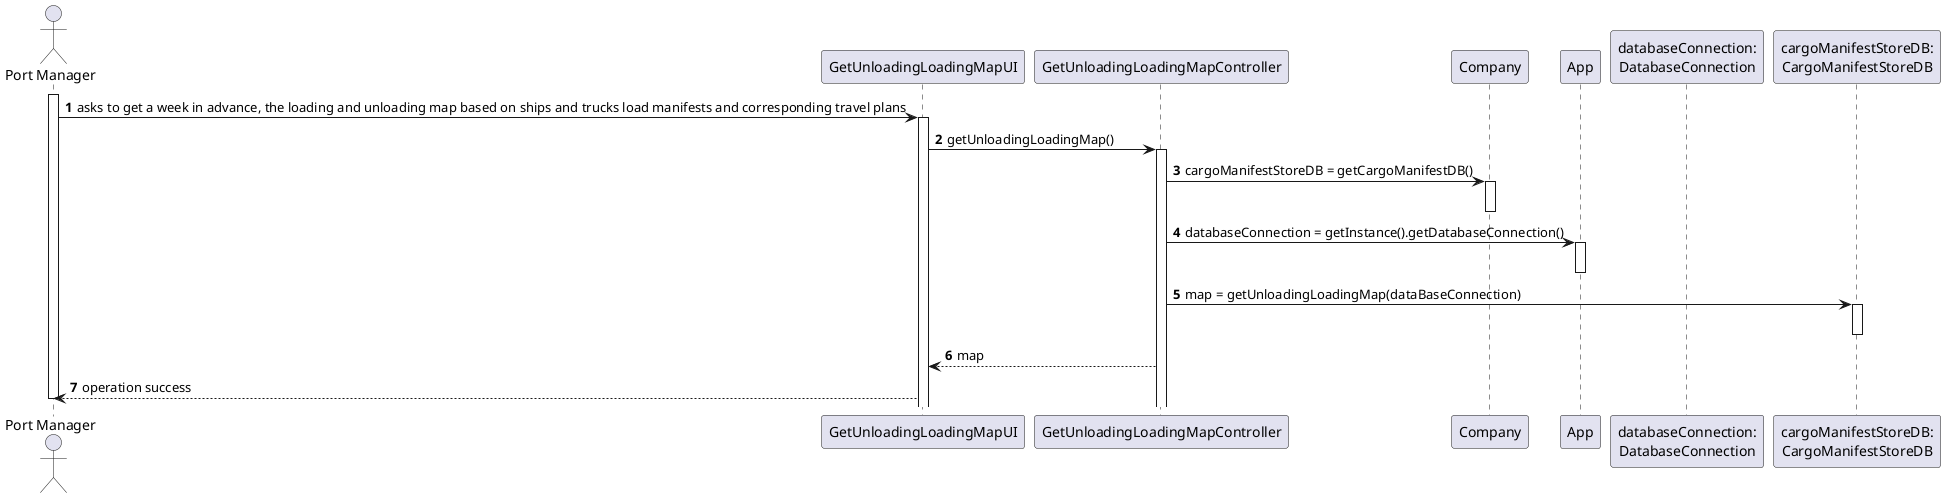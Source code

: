 @startuml
autonumber
actor "Port Manager" as PM
participant "GetUnloadingLoadingMapUI" as UI
participant "GetUnloadingLoadingMapController" as CTRL
participant "Company" as COMP
participant "App" as APP
participant "databaseConnection:\nDatabaseConnection" as CONNECTION
participant "cargoManifestStoreDB:\nCargoManifestStoreDB" as STORE_DB

activate PM
PM -> UI : asks to get a week in advance, the loading and unloading map based on ships and trucks load manifests and corresponding travel plans
activate UI
UI -> CTRL : getUnloadingLoadingMap()
activate CTRL

CTRL -> COMP : cargoManifestStoreDB = getCargoManifestDB()
activate COMP
deactivate COMP

CTRL -> APP : databaseConnection = getInstance().getDatabaseConnection()
activate APP
deactivate APP

CTRL -> STORE_DB : map = getUnloadingLoadingMap(dataBaseConnection)
activate STORE_DB
deactivate STORE_DB

CTRL --> UI : map

UI --> PM : operation success

deactivate PM
@enduml
